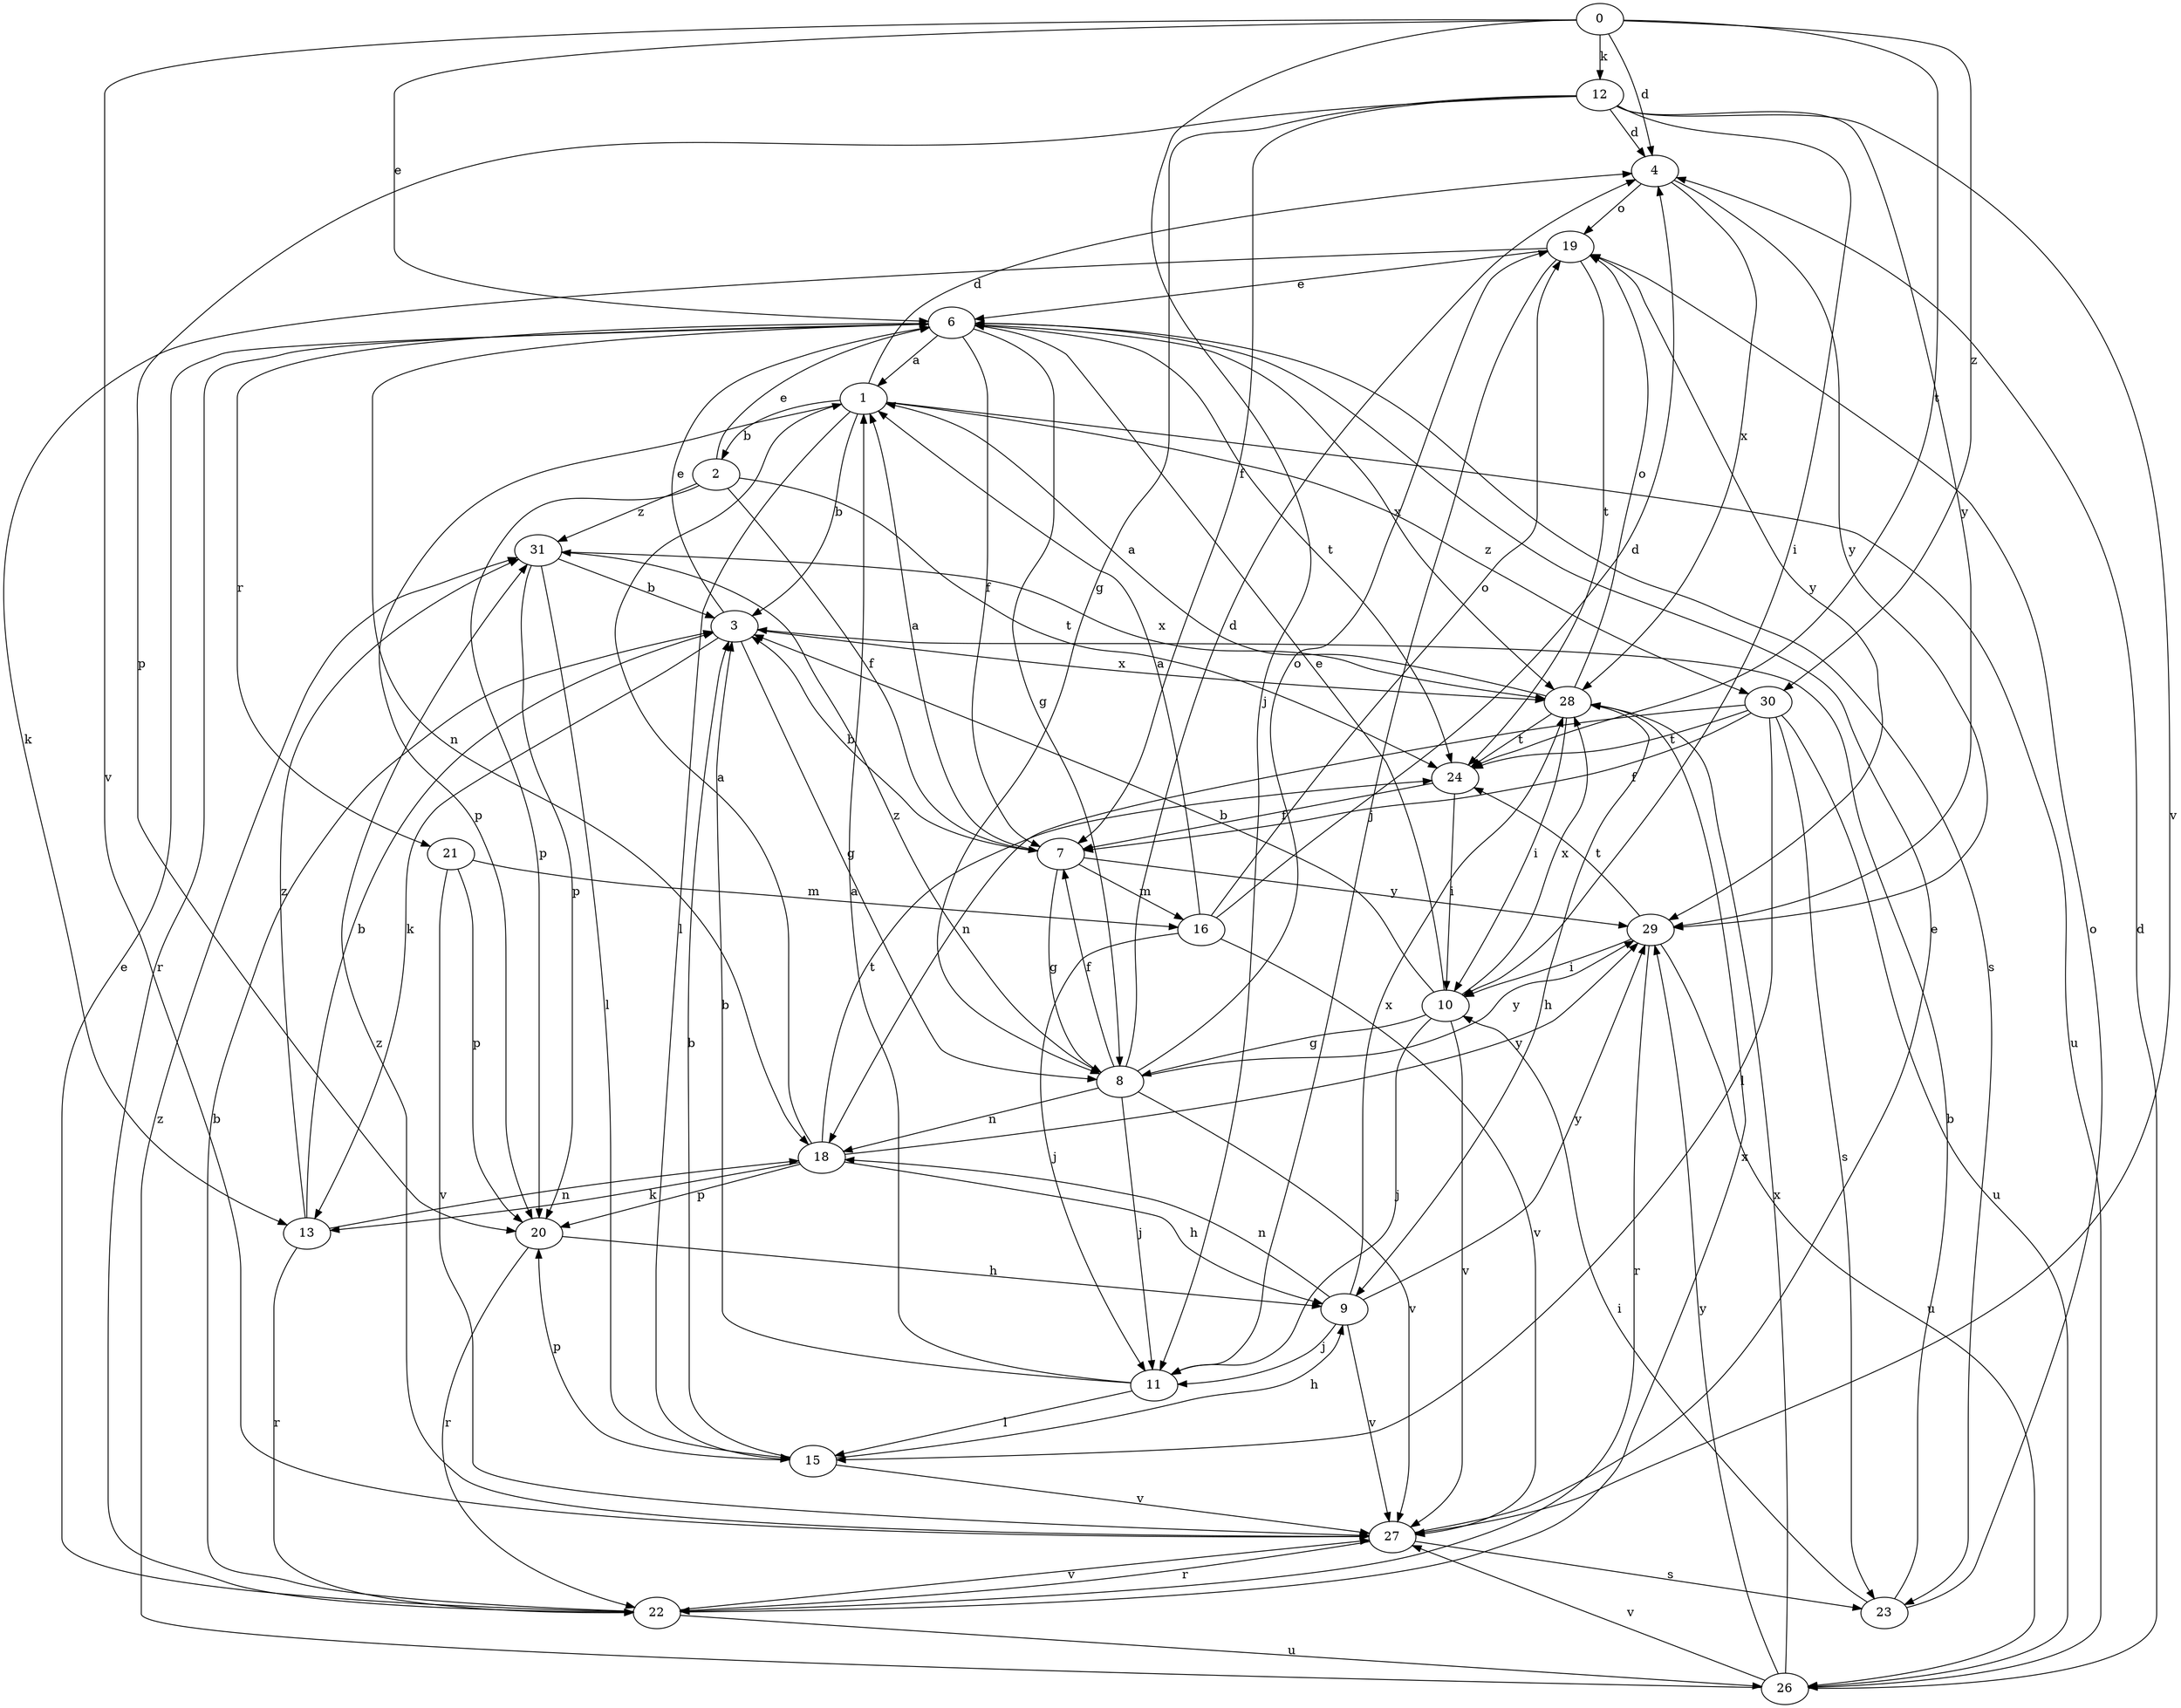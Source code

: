 strict digraph  {
0;
1;
2;
3;
4;
6;
7;
8;
9;
10;
11;
12;
13;
15;
16;
18;
19;
20;
21;
22;
23;
24;
26;
27;
28;
29;
30;
31;
0 -> 4  [label=d];
0 -> 6  [label=e];
0 -> 11  [label=j];
0 -> 12  [label=k];
0 -> 24  [label=t];
0 -> 27  [label=v];
0 -> 30  [label=z];
1 -> 2  [label=b];
1 -> 3  [label=b];
1 -> 4  [label=d];
1 -> 15  [label=l];
1 -> 20  [label=p];
1 -> 26  [label=u];
1 -> 30  [label=z];
2 -> 6  [label=e];
2 -> 7  [label=f];
2 -> 20  [label=p];
2 -> 24  [label=t];
2 -> 31  [label=z];
3 -> 6  [label=e];
3 -> 8  [label=g];
3 -> 13  [label=k];
3 -> 28  [label=x];
4 -> 19  [label=o];
4 -> 28  [label=x];
4 -> 29  [label=y];
6 -> 1  [label=a];
6 -> 7  [label=f];
6 -> 8  [label=g];
6 -> 18  [label=n];
6 -> 21  [label=r];
6 -> 22  [label=r];
6 -> 23  [label=s];
6 -> 24  [label=t];
6 -> 28  [label=x];
7 -> 1  [label=a];
7 -> 3  [label=b];
7 -> 8  [label=g];
7 -> 16  [label=m];
7 -> 29  [label=y];
8 -> 4  [label=d];
8 -> 7  [label=f];
8 -> 11  [label=j];
8 -> 18  [label=n];
8 -> 19  [label=o];
8 -> 27  [label=v];
8 -> 29  [label=y];
8 -> 31  [label=z];
9 -> 11  [label=j];
9 -> 18  [label=n];
9 -> 27  [label=v];
9 -> 28  [label=x];
9 -> 29  [label=y];
10 -> 3  [label=b];
10 -> 6  [label=e];
10 -> 8  [label=g];
10 -> 11  [label=j];
10 -> 27  [label=v];
10 -> 28  [label=x];
11 -> 1  [label=a];
11 -> 3  [label=b];
11 -> 15  [label=l];
12 -> 4  [label=d];
12 -> 7  [label=f];
12 -> 8  [label=g];
12 -> 10  [label=i];
12 -> 20  [label=p];
12 -> 27  [label=v];
12 -> 29  [label=y];
13 -> 3  [label=b];
13 -> 18  [label=n];
13 -> 22  [label=r];
13 -> 31  [label=z];
15 -> 3  [label=b];
15 -> 9  [label=h];
15 -> 20  [label=p];
15 -> 27  [label=v];
16 -> 1  [label=a];
16 -> 4  [label=d];
16 -> 11  [label=j];
16 -> 19  [label=o];
16 -> 27  [label=v];
18 -> 1  [label=a];
18 -> 9  [label=h];
18 -> 13  [label=k];
18 -> 20  [label=p];
18 -> 24  [label=t];
18 -> 29  [label=y];
19 -> 6  [label=e];
19 -> 11  [label=j];
19 -> 13  [label=k];
19 -> 24  [label=t];
19 -> 29  [label=y];
20 -> 9  [label=h];
20 -> 22  [label=r];
21 -> 16  [label=m];
21 -> 20  [label=p];
21 -> 27  [label=v];
22 -> 3  [label=b];
22 -> 6  [label=e];
22 -> 26  [label=u];
22 -> 27  [label=v];
22 -> 28  [label=x];
23 -> 3  [label=b];
23 -> 10  [label=i];
23 -> 19  [label=o];
24 -> 7  [label=f];
24 -> 10  [label=i];
26 -> 4  [label=d];
26 -> 27  [label=v];
26 -> 28  [label=x];
26 -> 29  [label=y];
26 -> 31  [label=z];
27 -> 6  [label=e];
27 -> 22  [label=r];
27 -> 23  [label=s];
27 -> 31  [label=z];
28 -> 1  [label=a];
28 -> 9  [label=h];
28 -> 10  [label=i];
28 -> 19  [label=o];
28 -> 24  [label=t];
29 -> 10  [label=i];
29 -> 22  [label=r];
29 -> 24  [label=t];
29 -> 26  [label=u];
30 -> 7  [label=f];
30 -> 15  [label=l];
30 -> 18  [label=n];
30 -> 23  [label=s];
30 -> 24  [label=t];
30 -> 26  [label=u];
31 -> 3  [label=b];
31 -> 15  [label=l];
31 -> 20  [label=p];
31 -> 28  [label=x];
}
